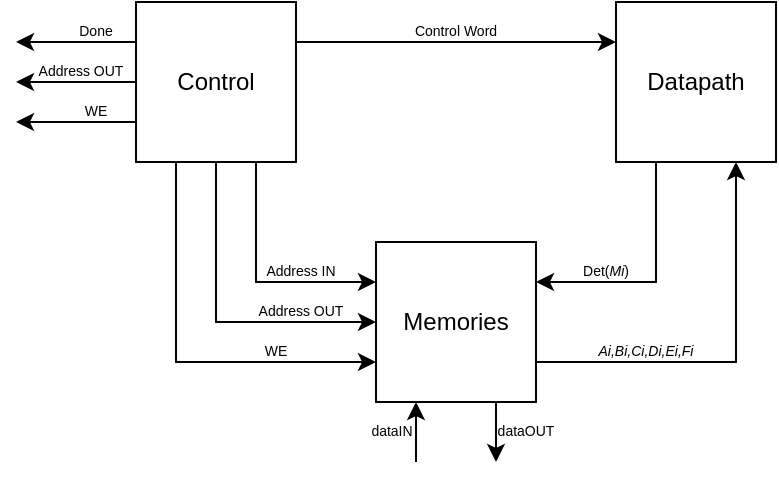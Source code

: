<mxfile version="24.7.17">
  <diagram name="Page-1" id="p6zci0OtSEsvmASUuRoD">
    <mxGraphModel dx="683" dy="369" grid="1" gridSize="10" guides="1" tooltips="1" connect="1" arrows="1" fold="1" page="1" pageScale="1" pageWidth="850" pageHeight="1100" math="0" shadow="0">
      <root>
        <mxCell id="0" />
        <mxCell id="1" parent="0" />
        <mxCell id="mG7Ei3AjOVi1XRo931GV-6" style="edgeStyle=orthogonalEdgeStyle;rounded=0;orthogonalLoop=1;jettySize=auto;html=1;exitX=0.25;exitY=1;exitDx=0;exitDy=0;entryX=1;entryY=0.25;entryDx=0;entryDy=0;" edge="1" parent="1" source="mG7Ei3AjOVi1XRo931GV-1" target="mG7Ei3AjOVi1XRo931GV-3">
          <mxGeometry relative="1" as="geometry" />
        </mxCell>
        <mxCell id="mG7Ei3AjOVi1XRo931GV-1" value="Datapath" style="rounded=0;whiteSpace=wrap;html=1;" vertex="1" parent="1">
          <mxGeometry x="560" y="320" width="80" height="80" as="geometry" />
        </mxCell>
        <mxCell id="mG7Ei3AjOVi1XRo931GV-4" style="edgeStyle=orthogonalEdgeStyle;rounded=0;orthogonalLoop=1;jettySize=auto;html=1;exitX=1;exitY=0.25;exitDx=0;exitDy=0;entryX=0;entryY=0.25;entryDx=0;entryDy=0;" edge="1" parent="1" source="mG7Ei3AjOVi1XRo931GV-2" target="mG7Ei3AjOVi1XRo931GV-1">
          <mxGeometry relative="1" as="geometry" />
        </mxCell>
        <mxCell id="mG7Ei3AjOVi1XRo931GV-17" style="edgeStyle=orthogonalEdgeStyle;rounded=0;orthogonalLoop=1;jettySize=auto;html=1;exitX=0.25;exitY=1;exitDx=0;exitDy=0;entryX=0;entryY=0.75;entryDx=0;entryDy=0;" edge="1" parent="1" source="mG7Ei3AjOVi1XRo931GV-2" target="mG7Ei3AjOVi1XRo931GV-3">
          <mxGeometry relative="1" as="geometry" />
        </mxCell>
        <mxCell id="mG7Ei3AjOVi1XRo931GV-18" style="edgeStyle=orthogonalEdgeStyle;rounded=0;orthogonalLoop=1;jettySize=auto;html=1;exitX=0.75;exitY=1;exitDx=0;exitDy=0;entryX=0;entryY=0.25;entryDx=0;entryDy=0;" edge="1" parent="1" source="mG7Ei3AjOVi1XRo931GV-2" target="mG7Ei3AjOVi1XRo931GV-3">
          <mxGeometry relative="1" as="geometry" />
        </mxCell>
        <mxCell id="mG7Ei3AjOVi1XRo931GV-19" style="edgeStyle=orthogonalEdgeStyle;rounded=0;orthogonalLoop=1;jettySize=auto;html=1;exitX=0.5;exitY=1;exitDx=0;exitDy=0;entryX=0;entryY=0.5;entryDx=0;entryDy=0;" edge="1" parent="1" source="mG7Ei3AjOVi1XRo931GV-2" target="mG7Ei3AjOVi1XRo931GV-3">
          <mxGeometry relative="1" as="geometry" />
        </mxCell>
        <mxCell id="mG7Ei3AjOVi1XRo931GV-20" style="edgeStyle=orthogonalEdgeStyle;rounded=0;orthogonalLoop=1;jettySize=auto;html=1;" edge="1" parent="1">
          <mxGeometry relative="1" as="geometry">
            <mxPoint x="260" y="380" as="targetPoint" />
            <mxPoint x="320" y="380" as="sourcePoint" />
          </mxGeometry>
        </mxCell>
        <mxCell id="mG7Ei3AjOVi1XRo931GV-25" style="edgeStyle=orthogonalEdgeStyle;rounded=0;orthogonalLoop=1;jettySize=auto;html=1;exitX=0;exitY=0.25;exitDx=0;exitDy=0;" edge="1" parent="1" source="mG7Ei3AjOVi1XRo931GV-2">
          <mxGeometry relative="1" as="geometry">
            <mxPoint x="260" y="340" as="targetPoint" />
          </mxGeometry>
        </mxCell>
        <mxCell id="mG7Ei3AjOVi1XRo931GV-29" style="edgeStyle=orthogonalEdgeStyle;rounded=0;orthogonalLoop=1;jettySize=auto;html=1;" edge="1" parent="1" source="mG7Ei3AjOVi1XRo931GV-2">
          <mxGeometry relative="1" as="geometry">
            <mxPoint x="260" y="360" as="targetPoint" />
          </mxGeometry>
        </mxCell>
        <mxCell id="mG7Ei3AjOVi1XRo931GV-2" value="Control" style="rounded=0;whiteSpace=wrap;html=1;" vertex="1" parent="1">
          <mxGeometry x="320" y="320" width="80" height="80" as="geometry" />
        </mxCell>
        <mxCell id="mG7Ei3AjOVi1XRo931GV-7" style="edgeStyle=orthogonalEdgeStyle;rounded=0;orthogonalLoop=1;jettySize=auto;html=1;exitX=1;exitY=0.75;exitDx=0;exitDy=0;entryX=0.75;entryY=1;entryDx=0;entryDy=0;" edge="1" parent="1" source="mG7Ei3AjOVi1XRo931GV-3" target="mG7Ei3AjOVi1XRo931GV-1">
          <mxGeometry relative="1" as="geometry" />
        </mxCell>
        <mxCell id="mG7Ei3AjOVi1XRo931GV-8" style="edgeStyle=orthogonalEdgeStyle;rounded=0;orthogonalLoop=1;jettySize=auto;html=1;exitX=0.25;exitY=1;exitDx=0;exitDy=0;startArrow=classic;startFill=1;endArrow=none;endFill=0;" edge="1" parent="1" source="mG7Ei3AjOVi1XRo931GV-3">
          <mxGeometry relative="1" as="geometry">
            <mxPoint x="460" y="550" as="targetPoint" />
          </mxGeometry>
        </mxCell>
        <mxCell id="mG7Ei3AjOVi1XRo931GV-28" style="edgeStyle=orthogonalEdgeStyle;rounded=0;orthogonalLoop=1;jettySize=auto;html=1;exitX=0.75;exitY=1;exitDx=0;exitDy=0;" edge="1" parent="1" source="mG7Ei3AjOVi1XRo931GV-3">
          <mxGeometry relative="1" as="geometry">
            <mxPoint x="500" y="550" as="targetPoint" />
          </mxGeometry>
        </mxCell>
        <mxCell id="mG7Ei3AjOVi1XRo931GV-3" value="Memories" style="rounded=0;whiteSpace=wrap;html=1;" vertex="1" parent="1">
          <mxGeometry x="440" y="440" width="80" height="80" as="geometry" />
        </mxCell>
        <mxCell id="mG7Ei3AjOVi1XRo931GV-5" value="Control Word" style="text;html=1;align=center;verticalAlign=middle;whiteSpace=wrap;rounded=0;fontSize=7;" vertex="1" parent="1">
          <mxGeometry x="435" y="320" width="90" height="30" as="geometry" />
        </mxCell>
        <mxCell id="mG7Ei3AjOVi1XRo931GV-10" value="dataIN" style="text;html=1;align=center;verticalAlign=middle;whiteSpace=wrap;rounded=0;fontSize=7;" vertex="1" parent="1">
          <mxGeometry x="438" y="525" width="20" height="20" as="geometry" />
        </mxCell>
        <mxCell id="mG7Ei3AjOVi1XRo931GV-11" value="dataOUT" style="text;html=1;align=center;verticalAlign=middle;whiteSpace=wrap;rounded=0;fontSize=7;" vertex="1" parent="1">
          <mxGeometry x="500" y="530" width="30" height="10" as="geometry" />
        </mxCell>
        <mxCell id="mG7Ei3AjOVi1XRo931GV-13" value="&lt;i style=&quot;font-size: 7px;&quot;&gt;Ai,Bi,Ci,Di,Ei,Fi&lt;/i&gt;" style="text;html=1;align=center;verticalAlign=middle;whiteSpace=wrap;rounded=0;fontSize=7;" vertex="1" parent="1">
          <mxGeometry x="550" y="480" width="50" height="30" as="geometry" />
        </mxCell>
        <mxCell id="mG7Ei3AjOVi1XRo931GV-15" value="Det(&lt;i style=&quot;font-size: 7px;&quot;&gt;Mi&lt;/i&gt;)" style="text;html=1;align=center;verticalAlign=middle;whiteSpace=wrap;rounded=0;fontSize=7;" vertex="1" parent="1">
          <mxGeometry x="530" y="440" width="50" height="30" as="geometry" />
        </mxCell>
        <mxCell id="mG7Ei3AjOVi1XRo931GV-21" value="Address OUT" style="text;html=1;align=center;verticalAlign=middle;whiteSpace=wrap;rounded=0;fontSize=7;" vertex="1" parent="1">
          <mxGeometry x="375" y="470" width="55" height="10" as="geometry" />
        </mxCell>
        <mxCell id="mG7Ei3AjOVi1XRo931GV-22" value="Address IN" style="text;html=1;align=center;verticalAlign=middle;whiteSpace=wrap;rounded=0;fontSize=7;" vertex="1" parent="1">
          <mxGeometry x="380" y="450" width="45" height="10" as="geometry" />
        </mxCell>
        <mxCell id="mG7Ei3AjOVi1XRo931GV-23" value="WE" style="text;html=1;align=center;verticalAlign=middle;whiteSpace=wrap;rounded=0;fontSize=7;" vertex="1" parent="1">
          <mxGeometry x="380" y="490" width="20" height="10" as="geometry" />
        </mxCell>
        <mxCell id="mG7Ei3AjOVi1XRo931GV-24" value="WE" style="text;html=1;align=center;verticalAlign=middle;whiteSpace=wrap;rounded=0;fontSize=7;" vertex="1" parent="1">
          <mxGeometry x="290" y="370" width="20" height="10" as="geometry" />
        </mxCell>
        <mxCell id="mG7Ei3AjOVi1XRo931GV-26" value="Done" style="text;html=1;align=center;verticalAlign=middle;whiteSpace=wrap;rounded=0;fontSize=7;" vertex="1" parent="1">
          <mxGeometry x="290" y="330" width="20" height="10" as="geometry" />
        </mxCell>
        <mxCell id="mG7Ei3AjOVi1XRo931GV-30" value="Address OUT" style="text;html=1;align=center;verticalAlign=middle;whiteSpace=wrap;rounded=0;fontSize=7;" vertex="1" parent="1">
          <mxGeometry x="265" y="350" width="55" height="10" as="geometry" />
        </mxCell>
      </root>
    </mxGraphModel>
  </diagram>
</mxfile>
